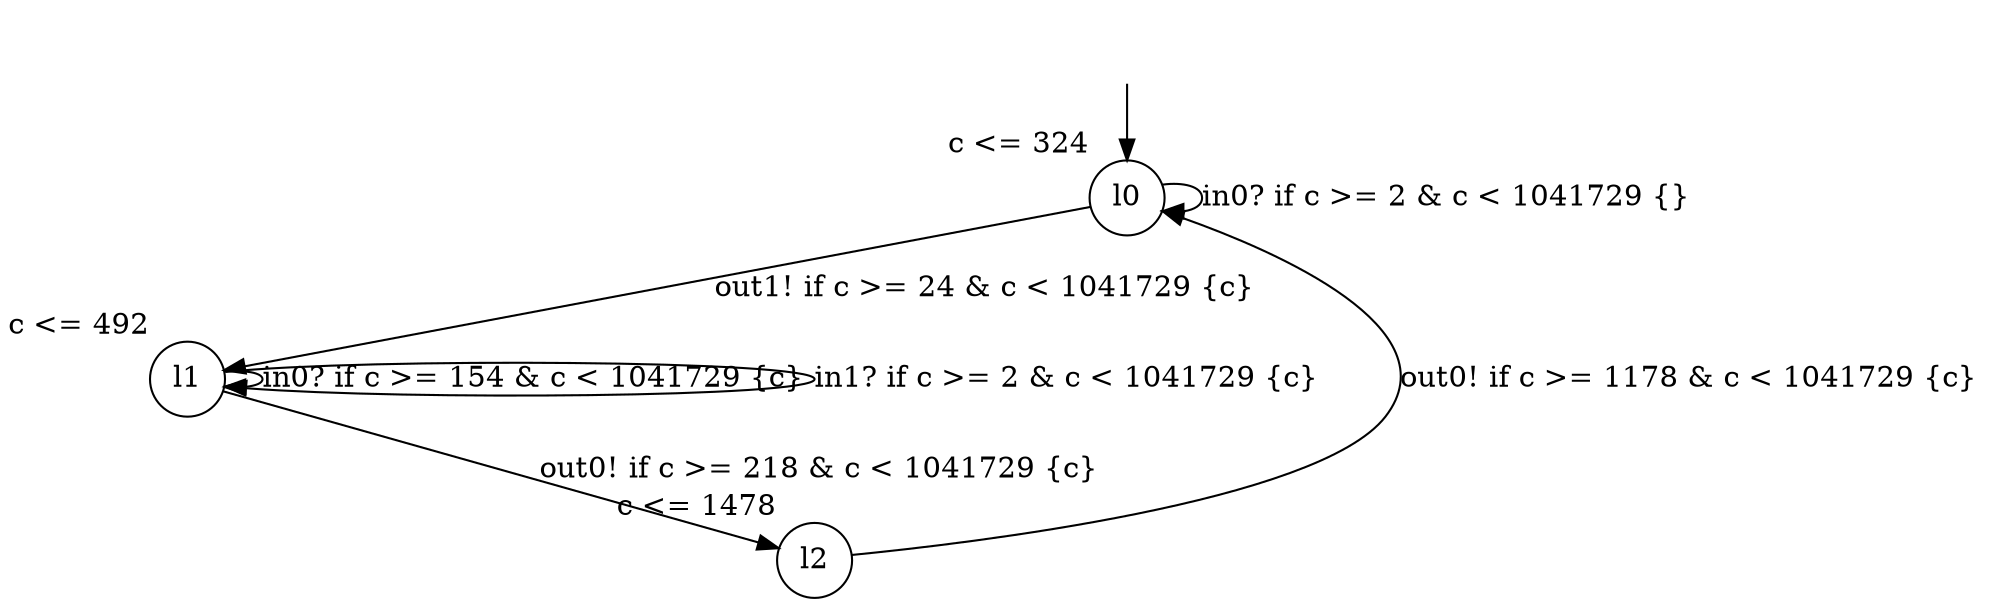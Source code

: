digraph g {
__start0 [label="" shape="none"];
l0 [shape="circle" margin=0 label="l0", xlabel="c <= 324"];
l1 [shape="circle" margin=0 label="l1", xlabel="c <= 492"];
l2 [shape="circle" margin=0 label="l2", xlabel="c <= 1478"];
l0 -> l1 [label="out1! if c >= 24 & c < 1041729 {c} "];
l0 -> l0 [label="in0? if c >= 2 & c < 1041729 {} "];
l1 -> l1 [label="in0? if c >= 154 & c < 1041729 {c} "];
l1 -> l1 [label="in1? if c >= 2 & c < 1041729 {c} "];
l1 -> l2 [label="out0! if c >= 218 & c < 1041729 {c} "];
l2 -> l0 [label="out0! if c >= 1178 & c < 1041729 {c} "];
__start0 -> l0;
}
